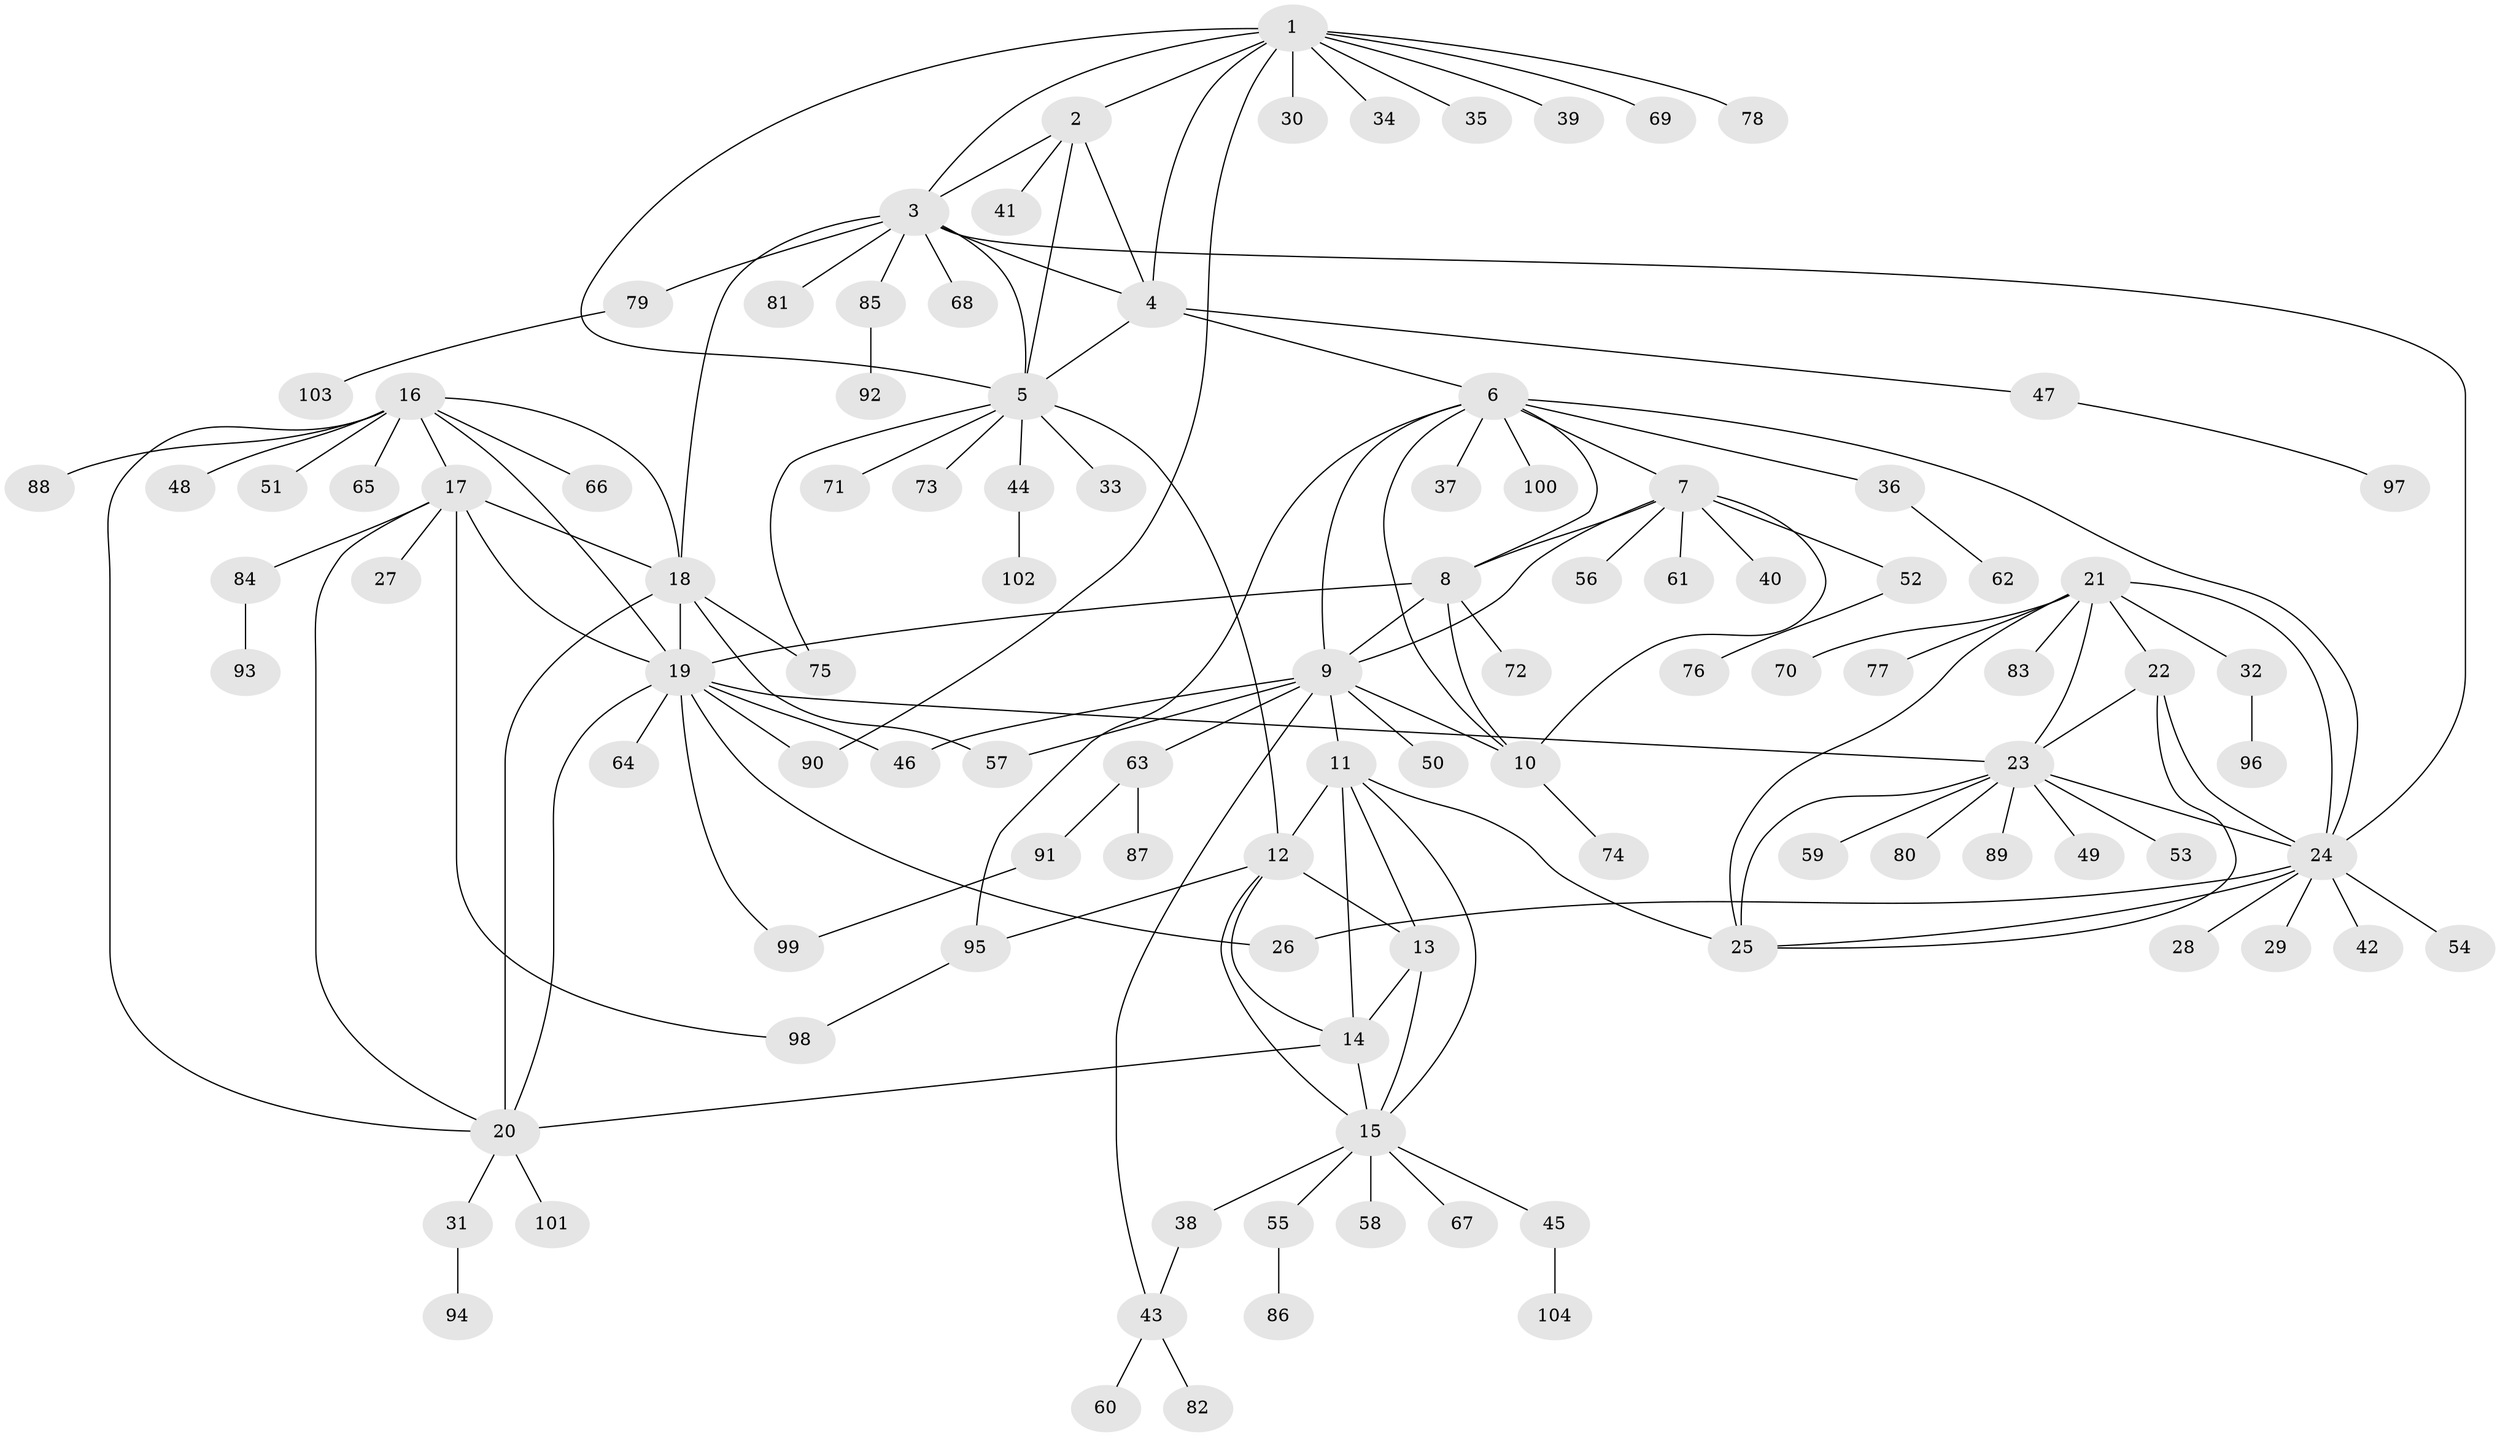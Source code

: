 // Generated by graph-tools (version 1.1) at 2025/02/03/09/25 03:02:37]
// undirected, 104 vertices, 148 edges
graph export_dot {
graph [start="1"]
  node [color=gray90,style=filled];
  1;
  2;
  3;
  4;
  5;
  6;
  7;
  8;
  9;
  10;
  11;
  12;
  13;
  14;
  15;
  16;
  17;
  18;
  19;
  20;
  21;
  22;
  23;
  24;
  25;
  26;
  27;
  28;
  29;
  30;
  31;
  32;
  33;
  34;
  35;
  36;
  37;
  38;
  39;
  40;
  41;
  42;
  43;
  44;
  45;
  46;
  47;
  48;
  49;
  50;
  51;
  52;
  53;
  54;
  55;
  56;
  57;
  58;
  59;
  60;
  61;
  62;
  63;
  64;
  65;
  66;
  67;
  68;
  69;
  70;
  71;
  72;
  73;
  74;
  75;
  76;
  77;
  78;
  79;
  80;
  81;
  82;
  83;
  84;
  85;
  86;
  87;
  88;
  89;
  90;
  91;
  92;
  93;
  94;
  95;
  96;
  97;
  98;
  99;
  100;
  101;
  102;
  103;
  104;
  1 -- 2;
  1 -- 3;
  1 -- 4;
  1 -- 5;
  1 -- 30;
  1 -- 34;
  1 -- 35;
  1 -- 39;
  1 -- 69;
  1 -- 78;
  1 -- 90;
  2 -- 3;
  2 -- 4;
  2 -- 5;
  2 -- 41;
  3 -- 4;
  3 -- 5;
  3 -- 18;
  3 -- 24;
  3 -- 68;
  3 -- 79;
  3 -- 81;
  3 -- 85;
  4 -- 5;
  4 -- 6;
  4 -- 47;
  5 -- 12;
  5 -- 33;
  5 -- 44;
  5 -- 71;
  5 -- 73;
  5 -- 75;
  6 -- 7;
  6 -- 8;
  6 -- 9;
  6 -- 10;
  6 -- 24;
  6 -- 36;
  6 -- 37;
  6 -- 95;
  6 -- 100;
  7 -- 8;
  7 -- 9;
  7 -- 10;
  7 -- 40;
  7 -- 52;
  7 -- 56;
  7 -- 61;
  8 -- 9;
  8 -- 10;
  8 -- 19;
  8 -- 72;
  9 -- 10;
  9 -- 11;
  9 -- 43;
  9 -- 46;
  9 -- 50;
  9 -- 57;
  9 -- 63;
  10 -- 74;
  11 -- 12;
  11 -- 13;
  11 -- 14;
  11 -- 15;
  11 -- 25;
  12 -- 13;
  12 -- 14;
  12 -- 15;
  12 -- 95;
  13 -- 14;
  13 -- 15;
  14 -- 15;
  14 -- 20;
  15 -- 38;
  15 -- 45;
  15 -- 55;
  15 -- 58;
  15 -- 67;
  16 -- 17;
  16 -- 18;
  16 -- 19;
  16 -- 20;
  16 -- 48;
  16 -- 51;
  16 -- 65;
  16 -- 66;
  16 -- 88;
  17 -- 18;
  17 -- 19;
  17 -- 20;
  17 -- 27;
  17 -- 84;
  17 -- 98;
  18 -- 19;
  18 -- 20;
  18 -- 57;
  18 -- 75;
  19 -- 20;
  19 -- 23;
  19 -- 26;
  19 -- 46;
  19 -- 64;
  19 -- 90;
  19 -- 99;
  20 -- 31;
  20 -- 101;
  21 -- 22;
  21 -- 23;
  21 -- 24;
  21 -- 25;
  21 -- 32;
  21 -- 70;
  21 -- 77;
  21 -- 83;
  22 -- 23;
  22 -- 24;
  22 -- 25;
  23 -- 24;
  23 -- 25;
  23 -- 49;
  23 -- 53;
  23 -- 59;
  23 -- 80;
  23 -- 89;
  24 -- 25;
  24 -- 26;
  24 -- 28;
  24 -- 29;
  24 -- 42;
  24 -- 54;
  31 -- 94;
  32 -- 96;
  36 -- 62;
  38 -- 43;
  43 -- 60;
  43 -- 82;
  44 -- 102;
  45 -- 104;
  47 -- 97;
  52 -- 76;
  55 -- 86;
  63 -- 87;
  63 -- 91;
  79 -- 103;
  84 -- 93;
  85 -- 92;
  91 -- 99;
  95 -- 98;
}
